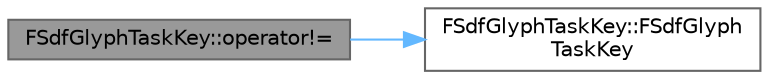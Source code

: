 digraph "FSdfGlyphTaskKey::operator!="
{
 // INTERACTIVE_SVG=YES
 // LATEX_PDF_SIZE
  bgcolor="transparent";
  edge [fontname=Helvetica,fontsize=10,labelfontname=Helvetica,labelfontsize=10];
  node [fontname=Helvetica,fontsize=10,shape=box,height=0.2,width=0.4];
  rankdir="LR";
  Node1 [id="Node000001",label="FSdfGlyphTaskKey::operator!=",height=0.2,width=0.4,color="gray40", fillcolor="grey60", style="filled", fontcolor="black",tooltip=" "];
  Node1 -> Node2 [id="edge1_Node000001_Node000002",color="steelblue1",style="solid",tooltip=" "];
  Node2 [id="Node000002",label="FSdfGlyphTaskKey::FSdfGlyph\lTaskKey",height=0.2,width=0.4,color="grey40", fillcolor="white", style="filled",URL="$d1/dbe/structFSdfGlyphTaskKey.html#a7453564eeba093b49069451ba415723d",tooltip=" "];
}
